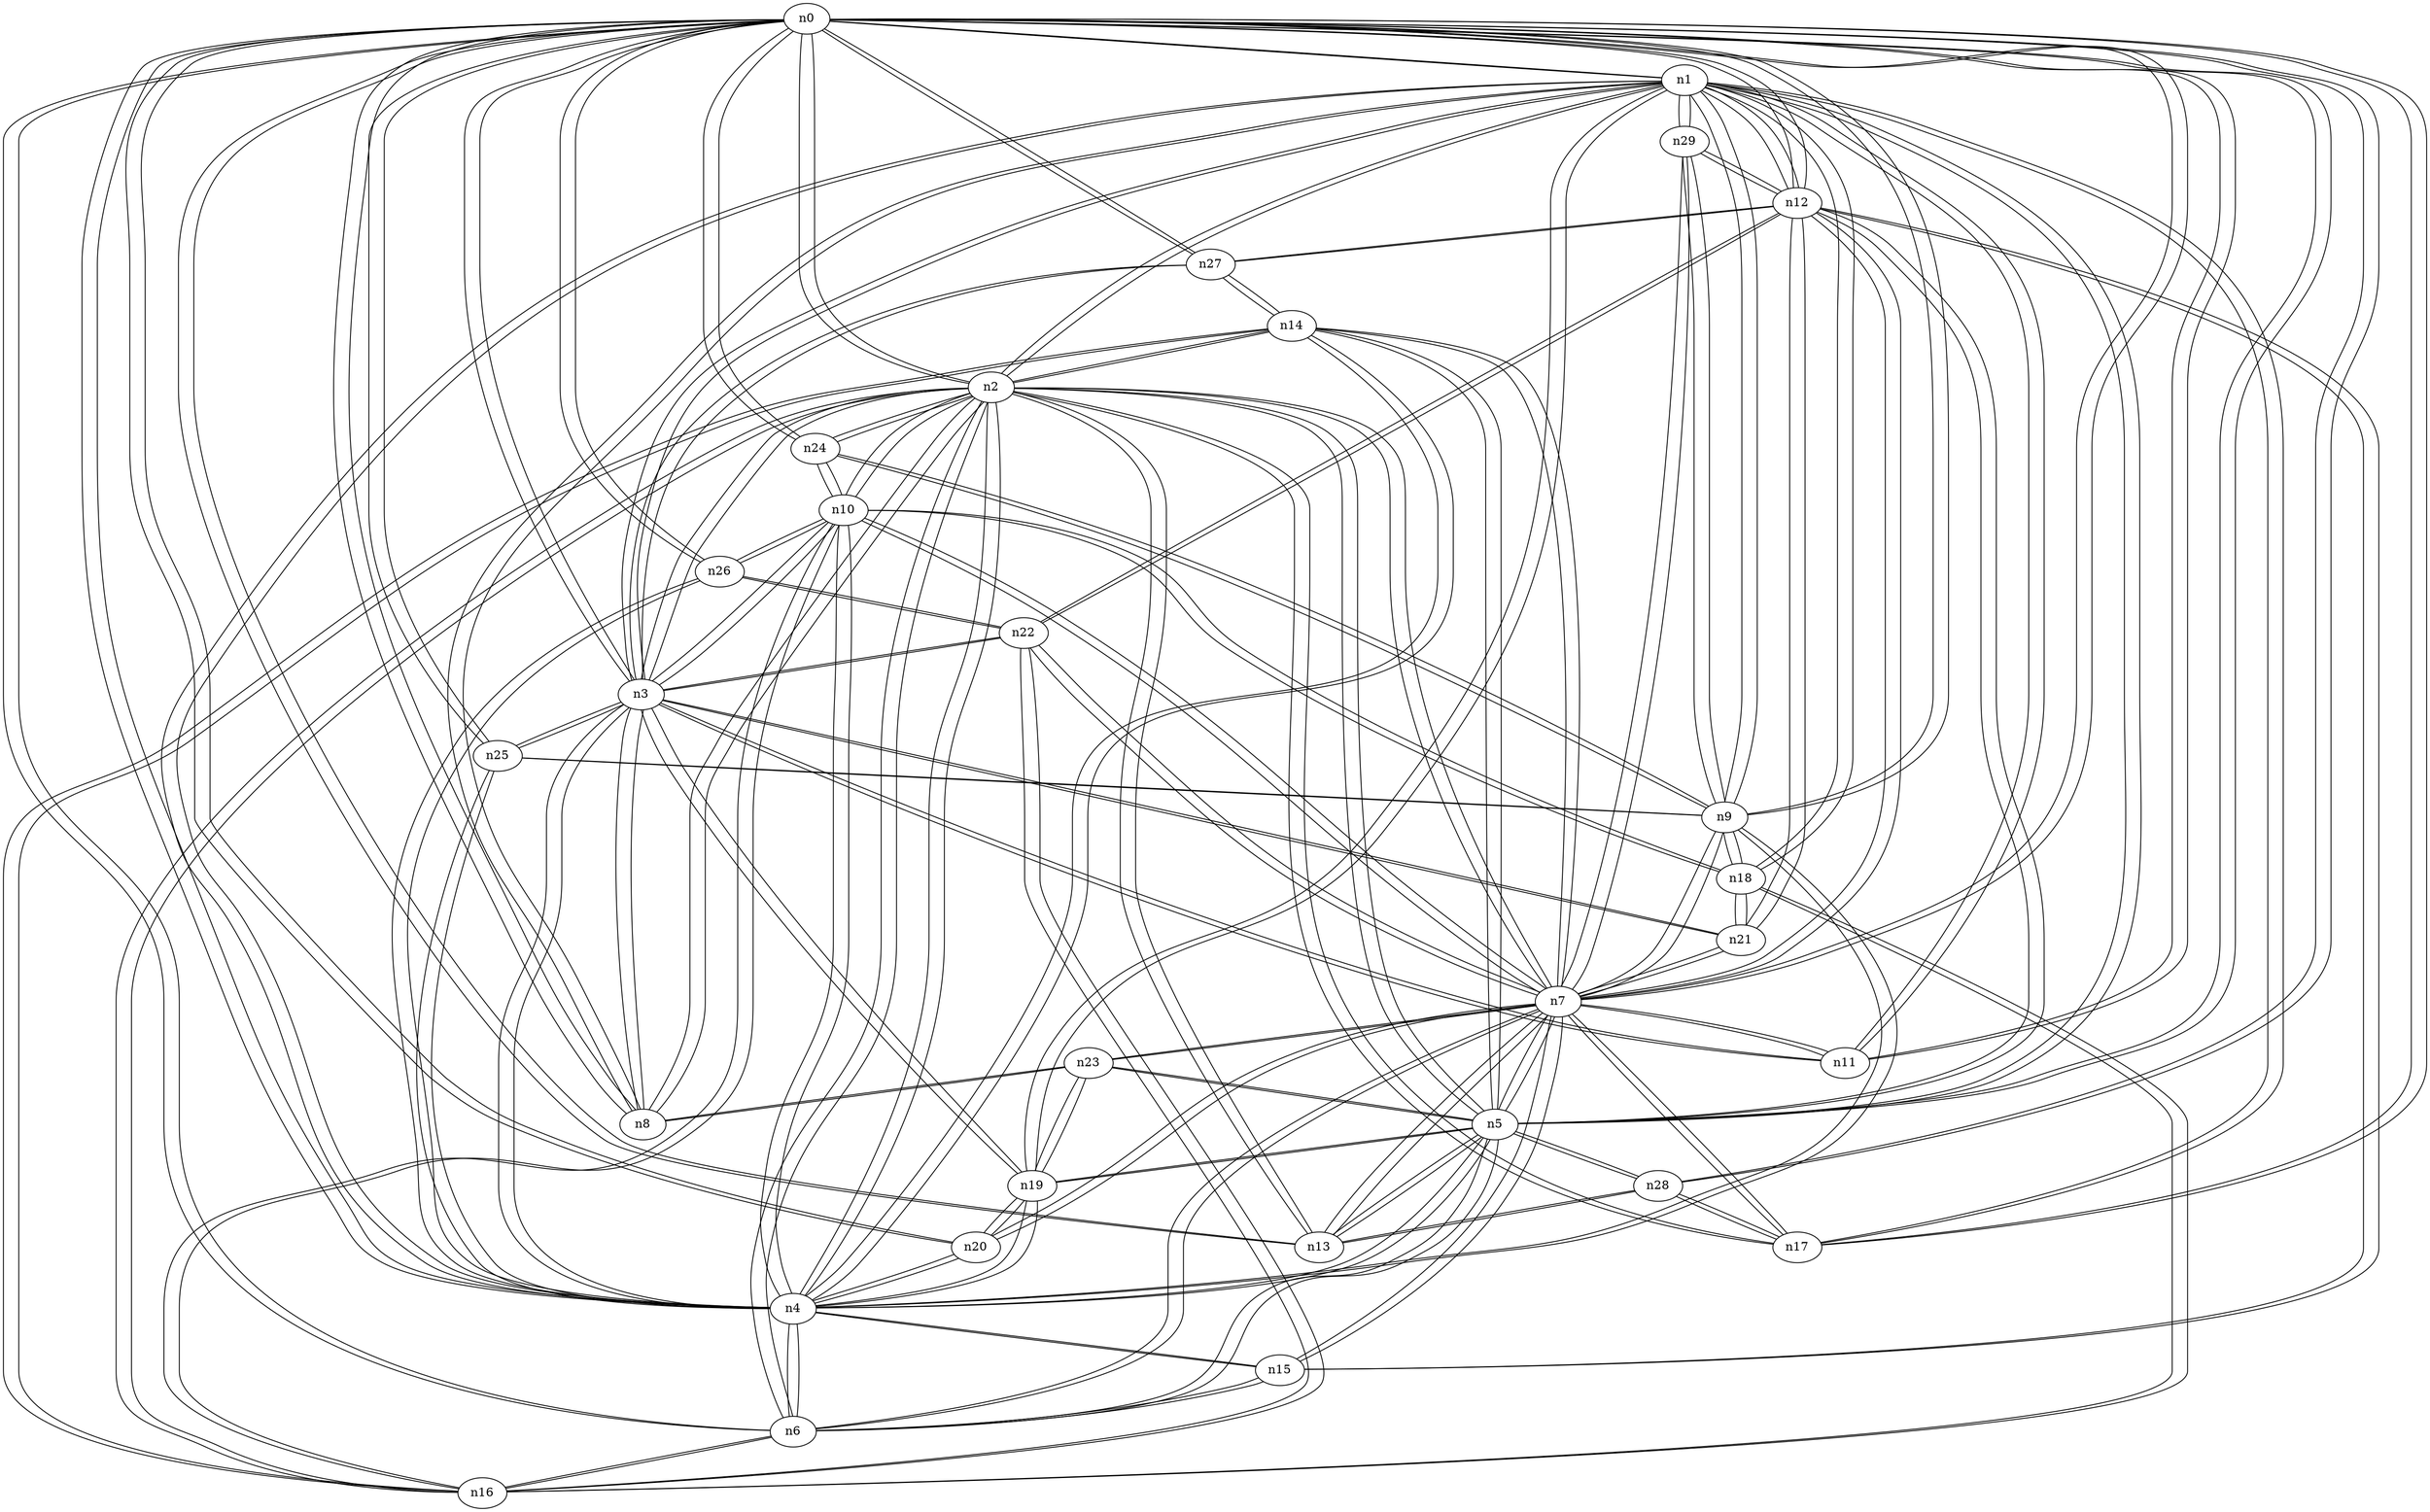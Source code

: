 graph {
n0;
n1;
n2;
n3;
n4;
n5;
n6;
n7;
n8;
n9;
n10;
n11;
n12;
n13;
n14;
n15;
n16;
n17;
n18;
n19;
n20;
n21;
n22;
n23;
n24;
n25;
n26;
n27;
n28;
n29;
n0 -- n26;
n0 -- n9;
n0 -- n1;
n0 -- n11;
n0 -- n13;
n0 -- n6;
n0 -- n7;
n0 -- n12;
n0 -- n24;
n0 -- n28;
n0 -- n27;
n0 -- n3;
n0 -- n4;
n0 -- n5;
n0 -- n8;
n0 -- n25;
n0 -- n2;
n0 -- n20;
n0 -- n17;
n1 -- n9;
n1 -- n11;
n1 -- n12;
n1 -- n3;
n1 -- n4;
n1 -- n18;
n1 -- n5;
n1 -- n8;
n1 -- n2;
n1 -- n19;
n1 -- n0;
n1 -- n29;
n1 -- n17;
n2 -- n1;
n2 -- n13;
n2 -- n6;
n2 -- n7;
n2 -- n24;
n2 -- n10;
n2 -- n3;
n2 -- n14;
n2 -- n4;
n2 -- n5;
n2 -- n8;
n2 -- n0;
n2 -- n16;
n2 -- n17;
n3 -- n4;
n3 -- n8;
n3 -- n1;
n3 -- n11;
n3 -- n25;
n3 -- n2;
n3 -- n19;
n3 -- n10;
n3 -- n21;
n3 -- n0;
n3 -- n27;
n3 -- n22;
n4 -- n26;
n4 -- n9;
n4 -- n1;
n4 -- n6;
n4 -- n10;
n4 -- n3;
n4 -- n14;
n4 -- n5;
n4 -- n25;
n4 -- n2;
n4 -- n19;
n4 -- n0;
n4 -- n20;
n4 -- n15;
n5 -- n14;
n5 -- n4;
n5 -- n1;
n5 -- n13;
n5 -- n2;
n5 -- n6;
n5 -- n19;
n5 -- n7;
n5 -- n12;
n5 -- n28;
n5 -- n23;
n5 -- n0;
n6 -- n4;
n6 -- n5;
n6 -- n2;
n6 -- n7;
n6 -- n0;
n6 -- n15;
n6 -- n16;
n7 -- n9;
n7 -- n11;
n7 -- n13;
n7 -- n6;
n7 -- n12;
n7 -- n10;
n7 -- n21;
n7 -- n23;
n7 -- n22;
n7 -- n14;
n7 -- n5;
n7 -- n2;
n7 -- n0;
n7 -- n20;
n7 -- n29;
n7 -- n15;
n7 -- n17;
n8 -- n1;
n8 -- n2;
n8 -- n23;
n8 -- n0;
n8 -- n3;
n9 -- n4;
n9 -- n18;
n9 -- n1;
n9 -- n25;
n9 -- n7;
n9 -- n24;
n9 -- n0;
n9 -- n29;
n10 -- n26;
n10 -- n4;
n10 -- n18;
n10 -- n2;
n10 -- n7;
n10 -- n24;
n10 -- n3;
n10 -- n16;
n11 -- n1;
n11 -- n7;
n11 -- n0;
n11 -- n3;
n12 -- n5;
n12 -- n1;
n12 -- n7;
n12 -- n21;
n12 -- n0;
n12 -- n27;
n12 -- n29;
n12 -- n15;
n12 -- n22;
n13 -- n5;
n13 -- n2;
n13 -- n7;
n13 -- n28;
n13 -- n0;
n14 -- n4;
n14 -- n5;
n14 -- n2;
n14 -- n7;
n14 -- n27;
n14 -- n16;
n15 -- n4;
n15 -- n6;
n15 -- n12;
n15 -- n7;
n16 -- n14;
n16 -- n18;
n16 -- n2;
n16 -- n6;
n16 -- n10;
n16 -- n22;
n17 -- n1;
n17 -- n2;
n17 -- n7;
n17 -- n28;
n17 -- n0;
n18 -- n9;
n18 -- n1;
n18 -- n10;
n18 -- n21;
n18 -- n16;
n19 -- n4;
n19 -- n5;
n19 -- n1;
n19 -- n23;
n19 -- n20;
n19 -- n3;
n20 -- n4;
n20 -- n19;
n20 -- n7;
n20 -- n0;
n21 -- n18;
n21 -- n7;
n21 -- n12;
n21 -- n3;
n22 -- n26;
n22 -- n7;
n22 -- n12;
n22 -- n3;
n22 -- n16;
n23 -- n8;
n23 -- n5;
n23 -- n19;
n23 -- n7;
n24 -- n9;
n24 -- n2;
n24 -- n10;
n24 -- n0;
n25 -- n4;
n25 -- n9;
n25 -- n0;
n25 -- n3;
n26 -- n4;
n26 -- n10;
n26 -- n0;
n26 -- n22;
n27 -- n14;
n27 -- n12;
n27 -- n0;
n27 -- n3;
n28 -- n5;
n28 -- n13;
n28 -- n0;
n28 -- n17;
n29 -- n9;
n29 -- n1;
n29 -- n12;
n29 -- n7;
}

